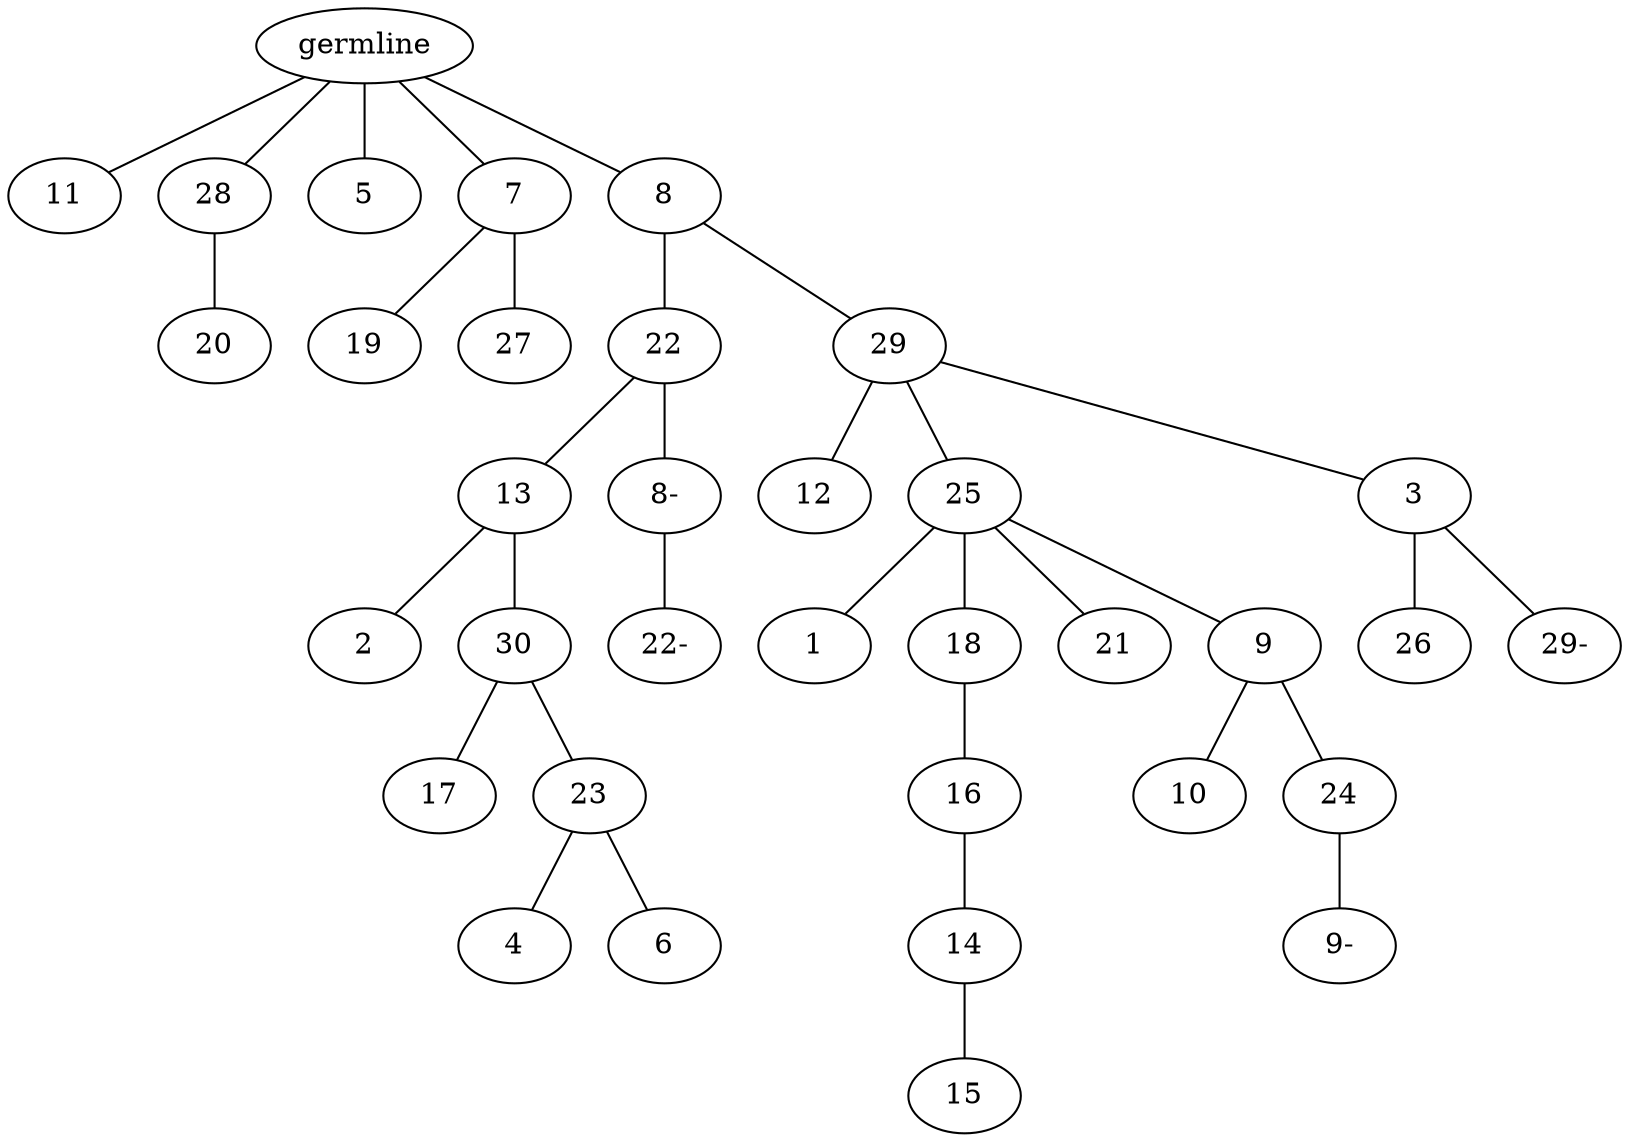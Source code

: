 graph tree {
    "140142251570704" [label="germline"];
    "140142240074720" [label="11"];
    "140142240073232" [label="28"];
    "140142240074096" [label="20"];
    "140142240075728" [label="5"];
    "140142240073184" [label="7"];
    "140142240073856" [label="19"];
    "140142240073136" [label="27"];
    "140142240072512" [label="8"];
    "140142240074144" [label="22"];
    "140142240073040" [label="13"];
    "140142252825376" [label="2"];
    "140142252825664" [label="30"];
    "140142241511312" [label="17"];
    "140142241510544" [label="23"];
    "140142241512320" [label="4"];
    "140142241510928" [label="6"];
    "140142240073664" [label="8-"];
    "140142241513280" [label="22-"];
    "140142240073952" [label="29"];
    "140142241510496" [label="12"];
    "140142241511696" [label="25"];
    "140142241510400" [label="1"];
    "140142241512752" [label="18"];
    "140142241509872" [label="16"];
    "140142241510784" [label="14"];
    "140142241512080" [label="15"];
    "140142241512656" [label="21"];
    "140142241509584" [label="9"];
    "140142244022160" [label="10"];
    "140142241510640" [label="24"];
    "140142241510688" [label="9-"];
    "140142241513184" [label="3"];
    "140142241512992" [label="26"];
    "140142241512800" [label="29-"];
    "140142251570704" -- "140142240074720";
    "140142251570704" -- "140142240073232";
    "140142251570704" -- "140142240075728";
    "140142251570704" -- "140142240073184";
    "140142251570704" -- "140142240072512";
    "140142240073232" -- "140142240074096";
    "140142240073184" -- "140142240073856";
    "140142240073184" -- "140142240073136";
    "140142240072512" -- "140142240074144";
    "140142240072512" -- "140142240073952";
    "140142240074144" -- "140142240073040";
    "140142240074144" -- "140142240073664";
    "140142240073040" -- "140142252825376";
    "140142240073040" -- "140142252825664";
    "140142252825664" -- "140142241511312";
    "140142252825664" -- "140142241510544";
    "140142241510544" -- "140142241512320";
    "140142241510544" -- "140142241510928";
    "140142240073664" -- "140142241513280";
    "140142240073952" -- "140142241510496";
    "140142240073952" -- "140142241511696";
    "140142240073952" -- "140142241513184";
    "140142241511696" -- "140142241510400";
    "140142241511696" -- "140142241512752";
    "140142241511696" -- "140142241512656";
    "140142241511696" -- "140142241509584";
    "140142241512752" -- "140142241509872";
    "140142241509872" -- "140142241510784";
    "140142241510784" -- "140142241512080";
    "140142241509584" -- "140142244022160";
    "140142241509584" -- "140142241510640";
    "140142241510640" -- "140142241510688";
    "140142241513184" -- "140142241512992";
    "140142241513184" -- "140142241512800";
}
